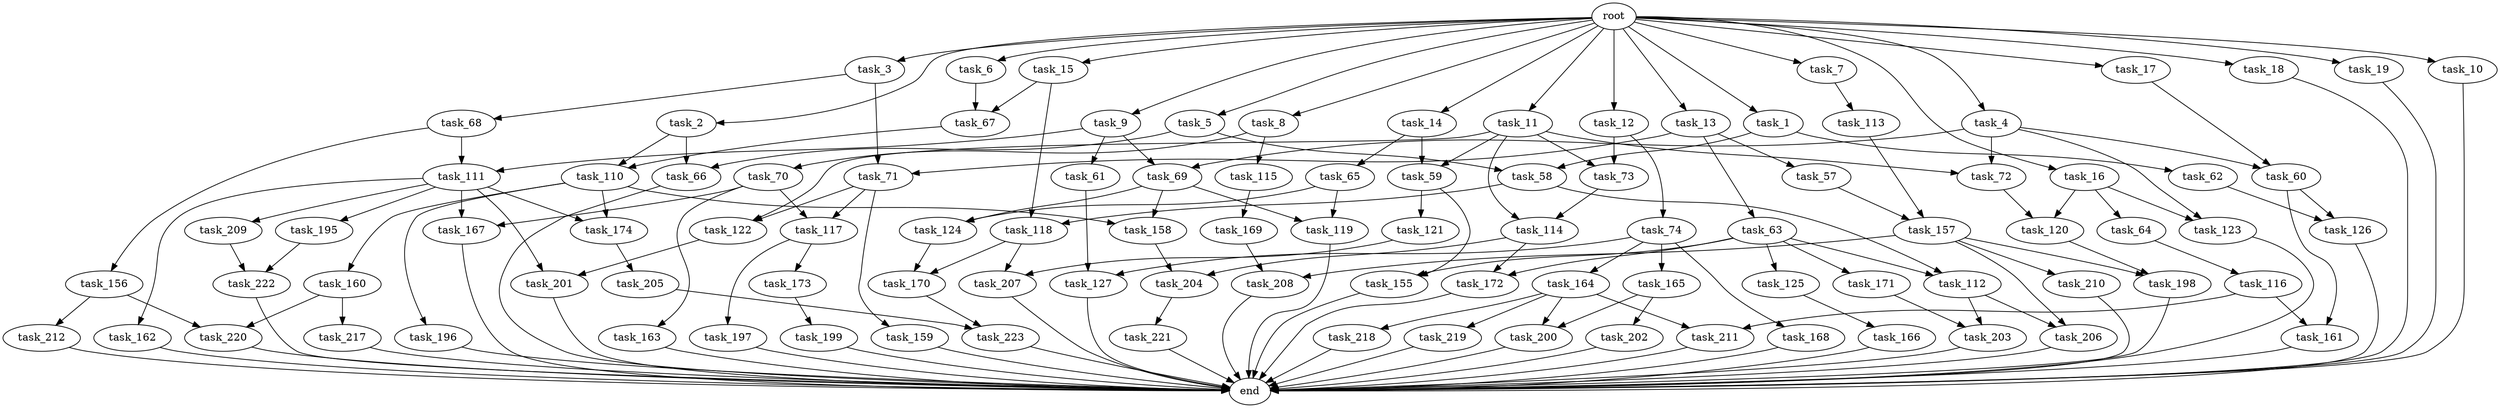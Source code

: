 digraph G {
  task_116 [size="214748364800.000000"];
  task_163 [size="34359738368.000000"];
  task_15 [size="1024.000000"];
  task_212 [size="34359738368.000000"];
  task_169 [size="34359738368.000000"];
  task_207 [size="584115552256.000000"];
  task_168 [size="214748364800.000000"];
  task_161 [size="893353197568.000000"];
  end [size="0.000000"];
  task_7 [size="1024.000000"];
  task_119 [size="352187318272.000000"];
  task_220 [size="68719476736.000000"];
  task_166 [size="309237645312.000000"];
  task_204 [size="1279900254208.000000"];
  task_117 [size="584115552256.000000"];
  task_196 [size="309237645312.000000"];
  task_9 [size="1024.000000"];
  task_155 [size="1279900254208.000000"];
  task_211 [size="455266533376.000000"];
  task_199 [size="34359738368.000000"];
  task_112 [size="893353197568.000000"];
  task_206 [size="498216206336.000000"];
  task_59 [size="111669149696.000000"];
  task_121 [size="420906795008.000000"];
  task_164 [size="214748364800.000000"];
  task_217 [size="34359738368.000000"];
  task_202 [size="214748364800.000000"];
  task_73 [size="111669149696.000000"];
  task_172 [size="1279900254208.000000"];
  task_198 [size="214748364800.000000"];
  task_65 [size="34359738368.000000"];
  task_118 [size="893353197568.000000"];
  task_18 [size="1024.000000"];
  task_159 [size="549755813888.000000"];
  task_63 [size="77309411328.000000"];
  task_68 [size="695784701952.000000"];
  task_115 [size="420906795008.000000"];
  task_58 [size="764504178688.000000"];
  task_160 [size="309237645312.000000"];
  task_61 [size="214748364800.000000"];
  task_64 [size="420906795008.000000"];
  task_11 [size="1024.000000"];
  task_167 [size="343597383680.000000"];
  task_125 [size="858993459200.000000"];
  task_1 [size="1024.000000"];
  task_157 [size="386547056640.000000"];
  task_156 [size="309237645312.000000"];
  task_210 [size="77309411328.000000"];
  task_201 [size="446676598784.000000"];
  task_69 [size="764504178688.000000"];
  task_171 [size="858993459200.000000"];
  task_162 [size="309237645312.000000"];
  task_123 [size="970662608896.000000"];
  task_62 [size="549755813888.000000"];
  task_66 [size="429496729600.000000"];
  task_127 [size="352187318272.000000"];
  task_19 [size="1024.000000"];
  task_195 [size="309237645312.000000"];
  task_173 [size="34359738368.000000"];
  task_126 [size="1554778161152.000000"];
  task_4 [size="1024.000000"];
  task_60 [size="1245540515840.000000"];
  task_10 [size="1024.000000"];
  task_158 [size="446676598784.000000"];
  task_70 [size="420906795008.000000"];
  task_71 [size="773094113280.000000"];
  task_67 [size="1717986918400.000000"];
  task_14 [size="1024.000000"];
  task_12 [size="1024.000000"];
  task_13 [size="1024.000000"];
  task_223 [size="498216206336.000000"];
  task_174 [size="618475290624.000000"];
  task_3 [size="1024.000000"];
  task_114 [size="936302870528.000000"];
  task_5 [size="1024.000000"];
  task_203 [size="1279900254208.000000"];
  task_6 [size="1024.000000"];
  task_219 [size="420906795008.000000"];
  task_124 [size="352187318272.000000"];
  task_2 [size="1024.000000"];
  task_209 [size="309237645312.000000"];
  task_221 [size="309237645312.000000"];
  task_197 [size="34359738368.000000"];
  task_57 [size="77309411328.000000"];
  task_72 [size="627065225216.000000"];
  task_74 [size="34359738368.000000"];
  task_170 [size="627065225216.000000"];
  task_17 [size="1024.000000"];
  task_165 [size="214748364800.000000"];
  task_120 [size="455266533376.000000"];
  task_200 [size="635655159808.000000"];
  root [size="0.000000"];
  task_205 [size="137438953472.000000"];
  task_111 [size="523986010112.000000"];
  task_8 [size="1024.000000"];
  task_16 [size="1024.000000"];
  task_113 [size="309237645312.000000"];
  task_218 [size="420906795008.000000"];
  task_222 [size="292057776128.000000"];
  task_110 [size="249108103168.000000"];
  task_122 [size="627065225216.000000"];
  task_208 [size="214748364800.000000"];

  task_116 -> task_161 [size="33554432.000000"];
  task_116 -> task_211 [size="33554432.000000"];
  task_163 -> end [size="1.000000"];
  task_15 -> task_118 [size="838860800.000000"];
  task_15 -> task_67 [size="838860800.000000"];
  task_212 -> end [size="1.000000"];
  task_169 -> task_208 [size="134217728.000000"];
  task_207 -> end [size="1.000000"];
  task_168 -> end [size="1.000000"];
  task_161 -> end [size="1.000000"];
  task_7 -> task_113 [size="301989888.000000"];
  task_119 -> end [size="1.000000"];
  task_220 -> end [size="1.000000"];
  task_166 -> end [size="1.000000"];
  task_204 -> task_221 [size="301989888.000000"];
  task_117 -> task_173 [size="33554432.000000"];
  task_117 -> task_197 [size="33554432.000000"];
  task_196 -> end [size="1.000000"];
  task_9 -> task_69 [size="209715200.000000"];
  task_9 -> task_111 [size="209715200.000000"];
  task_9 -> task_61 [size="209715200.000000"];
  task_155 -> end [size="1.000000"];
  task_211 -> end [size="1.000000"];
  task_199 -> end [size="1.000000"];
  task_112 -> task_206 [size="411041792.000000"];
  task_112 -> task_203 [size="411041792.000000"];
  task_206 -> end [size="1.000000"];
  task_59 -> task_155 [size="411041792.000000"];
  task_59 -> task_121 [size="411041792.000000"];
  task_121 -> task_207 [size="33554432.000000"];
  task_164 -> task_200 [size="411041792.000000"];
  task_164 -> task_219 [size="411041792.000000"];
  task_164 -> task_211 [size="411041792.000000"];
  task_164 -> task_218 [size="411041792.000000"];
  task_217 -> end [size="1.000000"];
  task_202 -> end [size="1.000000"];
  task_73 -> task_114 [size="838860800.000000"];
  task_172 -> end [size="1.000000"];
  task_198 -> end [size="1.000000"];
  task_65 -> task_119 [size="209715200.000000"];
  task_65 -> task_124 [size="209715200.000000"];
  task_118 -> task_170 [size="536870912.000000"];
  task_118 -> task_207 [size="536870912.000000"];
  task_18 -> end [size="1.000000"];
  task_159 -> end [size="1.000000"];
  task_63 -> task_112 [size="838860800.000000"];
  task_63 -> task_125 [size="838860800.000000"];
  task_63 -> task_171 [size="838860800.000000"];
  task_63 -> task_155 [size="838860800.000000"];
  task_63 -> task_172 [size="838860800.000000"];
  task_68 -> task_156 [size="301989888.000000"];
  task_68 -> task_111 [size="301989888.000000"];
  task_115 -> task_169 [size="33554432.000000"];
  task_58 -> task_112 [size="33554432.000000"];
  task_58 -> task_118 [size="33554432.000000"];
  task_160 -> task_217 [size="33554432.000000"];
  task_160 -> task_220 [size="33554432.000000"];
  task_61 -> task_127 [size="134217728.000000"];
  task_64 -> task_116 [size="209715200.000000"];
  task_11 -> task_114 [size="75497472.000000"];
  task_11 -> task_73 [size="75497472.000000"];
  task_11 -> task_122 [size="75497472.000000"];
  task_11 -> task_59 [size="75497472.000000"];
  task_11 -> task_72 [size="75497472.000000"];
  task_167 -> end [size="1.000000"];
  task_125 -> task_166 [size="301989888.000000"];
  task_1 -> task_58 [size="536870912.000000"];
  task_1 -> task_62 [size="536870912.000000"];
  task_157 -> task_206 [size="75497472.000000"];
  task_157 -> task_210 [size="75497472.000000"];
  task_157 -> task_208 [size="75497472.000000"];
  task_157 -> task_198 [size="75497472.000000"];
  task_156 -> task_212 [size="33554432.000000"];
  task_156 -> task_220 [size="33554432.000000"];
  task_210 -> end [size="1.000000"];
  task_201 -> end [size="1.000000"];
  task_69 -> task_158 [size="134217728.000000"];
  task_69 -> task_119 [size="134217728.000000"];
  task_69 -> task_124 [size="134217728.000000"];
  task_171 -> task_203 [size="838860800.000000"];
  task_162 -> end [size="1.000000"];
  task_123 -> end [size="1.000000"];
  task_62 -> task_126 [size="679477248.000000"];
  task_66 -> end [size="1.000000"];
  task_127 -> end [size="1.000000"];
  task_19 -> end [size="1.000000"];
  task_195 -> task_222 [size="75497472.000000"];
  task_173 -> task_199 [size="33554432.000000"];
  task_126 -> end [size="1.000000"];
  task_4 -> task_60 [size="536870912.000000"];
  task_4 -> task_69 [size="536870912.000000"];
  task_4 -> task_72 [size="536870912.000000"];
  task_4 -> task_123 [size="536870912.000000"];
  task_60 -> task_161 [size="838860800.000000"];
  task_60 -> task_126 [size="838860800.000000"];
  task_10 -> end [size="1.000000"];
  task_158 -> task_204 [size="838860800.000000"];
  task_70 -> task_163 [size="33554432.000000"];
  task_70 -> task_117 [size="33554432.000000"];
  task_70 -> task_167 [size="33554432.000000"];
  task_71 -> task_117 [size="536870912.000000"];
  task_71 -> task_122 [size="536870912.000000"];
  task_71 -> task_159 [size="536870912.000000"];
  task_67 -> task_110 [size="33554432.000000"];
  task_14 -> task_65 [size="33554432.000000"];
  task_14 -> task_59 [size="33554432.000000"];
  task_12 -> task_73 [size="33554432.000000"];
  task_12 -> task_74 [size="33554432.000000"];
  task_13 -> task_63 [size="75497472.000000"];
  task_13 -> task_57 [size="75497472.000000"];
  task_13 -> task_71 [size="75497472.000000"];
  task_223 -> end [size="1.000000"];
  task_174 -> task_205 [size="134217728.000000"];
  task_3 -> task_68 [size="679477248.000000"];
  task_3 -> task_71 [size="679477248.000000"];
  task_114 -> task_204 [size="411041792.000000"];
  task_114 -> task_172 [size="411041792.000000"];
  task_5 -> task_58 [size="209715200.000000"];
  task_5 -> task_66 [size="209715200.000000"];
  task_203 -> end [size="1.000000"];
  task_6 -> task_67 [size="838860800.000000"];
  task_219 -> end [size="1.000000"];
  task_124 -> task_170 [size="75497472.000000"];
  task_2 -> task_66 [size="209715200.000000"];
  task_2 -> task_110 [size="209715200.000000"];
  task_209 -> task_222 [size="209715200.000000"];
  task_221 -> end [size="1.000000"];
  task_197 -> end [size="1.000000"];
  task_57 -> task_157 [size="301989888.000000"];
  task_72 -> task_120 [size="33554432.000000"];
  task_74 -> task_164 [size="209715200.000000"];
  task_74 -> task_165 [size="209715200.000000"];
  task_74 -> task_127 [size="209715200.000000"];
  task_74 -> task_168 [size="209715200.000000"];
  task_170 -> task_223 [size="75497472.000000"];
  task_17 -> task_60 [size="679477248.000000"];
  task_165 -> task_200 [size="209715200.000000"];
  task_165 -> task_202 [size="209715200.000000"];
  task_120 -> task_198 [size="134217728.000000"];
  task_200 -> end [size="1.000000"];
  root -> task_13 [size="1.000000"];
  root -> task_17 [size="1.000000"];
  root -> task_3 [size="1.000000"];
  root -> task_4 [size="1.000000"];
  root -> task_11 [size="1.000000"];
  root -> task_15 [size="1.000000"];
  root -> task_10 [size="1.000000"];
  root -> task_6 [size="1.000000"];
  root -> task_9 [size="1.000000"];
  root -> task_16 [size="1.000000"];
  root -> task_8 [size="1.000000"];
  root -> task_18 [size="1.000000"];
  root -> task_1 [size="1.000000"];
  root -> task_5 [size="1.000000"];
  root -> task_19 [size="1.000000"];
  root -> task_2 [size="1.000000"];
  root -> task_14 [size="1.000000"];
  root -> task_7 [size="1.000000"];
  root -> task_12 [size="1.000000"];
  task_205 -> task_223 [size="411041792.000000"];
  task_111 -> task_174 [size="301989888.000000"];
  task_111 -> task_162 [size="301989888.000000"];
  task_111 -> task_209 [size="301989888.000000"];
  task_111 -> task_201 [size="301989888.000000"];
  task_111 -> task_167 [size="301989888.000000"];
  task_111 -> task_195 [size="301989888.000000"];
  task_8 -> task_70 [size="411041792.000000"];
  task_8 -> task_115 [size="411041792.000000"];
  task_16 -> task_120 [size="411041792.000000"];
  task_16 -> task_64 [size="411041792.000000"];
  task_16 -> task_123 [size="411041792.000000"];
  task_113 -> task_157 [size="75497472.000000"];
  task_218 -> end [size="1.000000"];
  task_222 -> end [size="1.000000"];
  task_110 -> task_158 [size="301989888.000000"];
  task_110 -> task_160 [size="301989888.000000"];
  task_110 -> task_196 [size="301989888.000000"];
  task_110 -> task_174 [size="301989888.000000"];
  task_122 -> task_201 [size="134217728.000000"];
  task_208 -> end [size="1.000000"];
}
